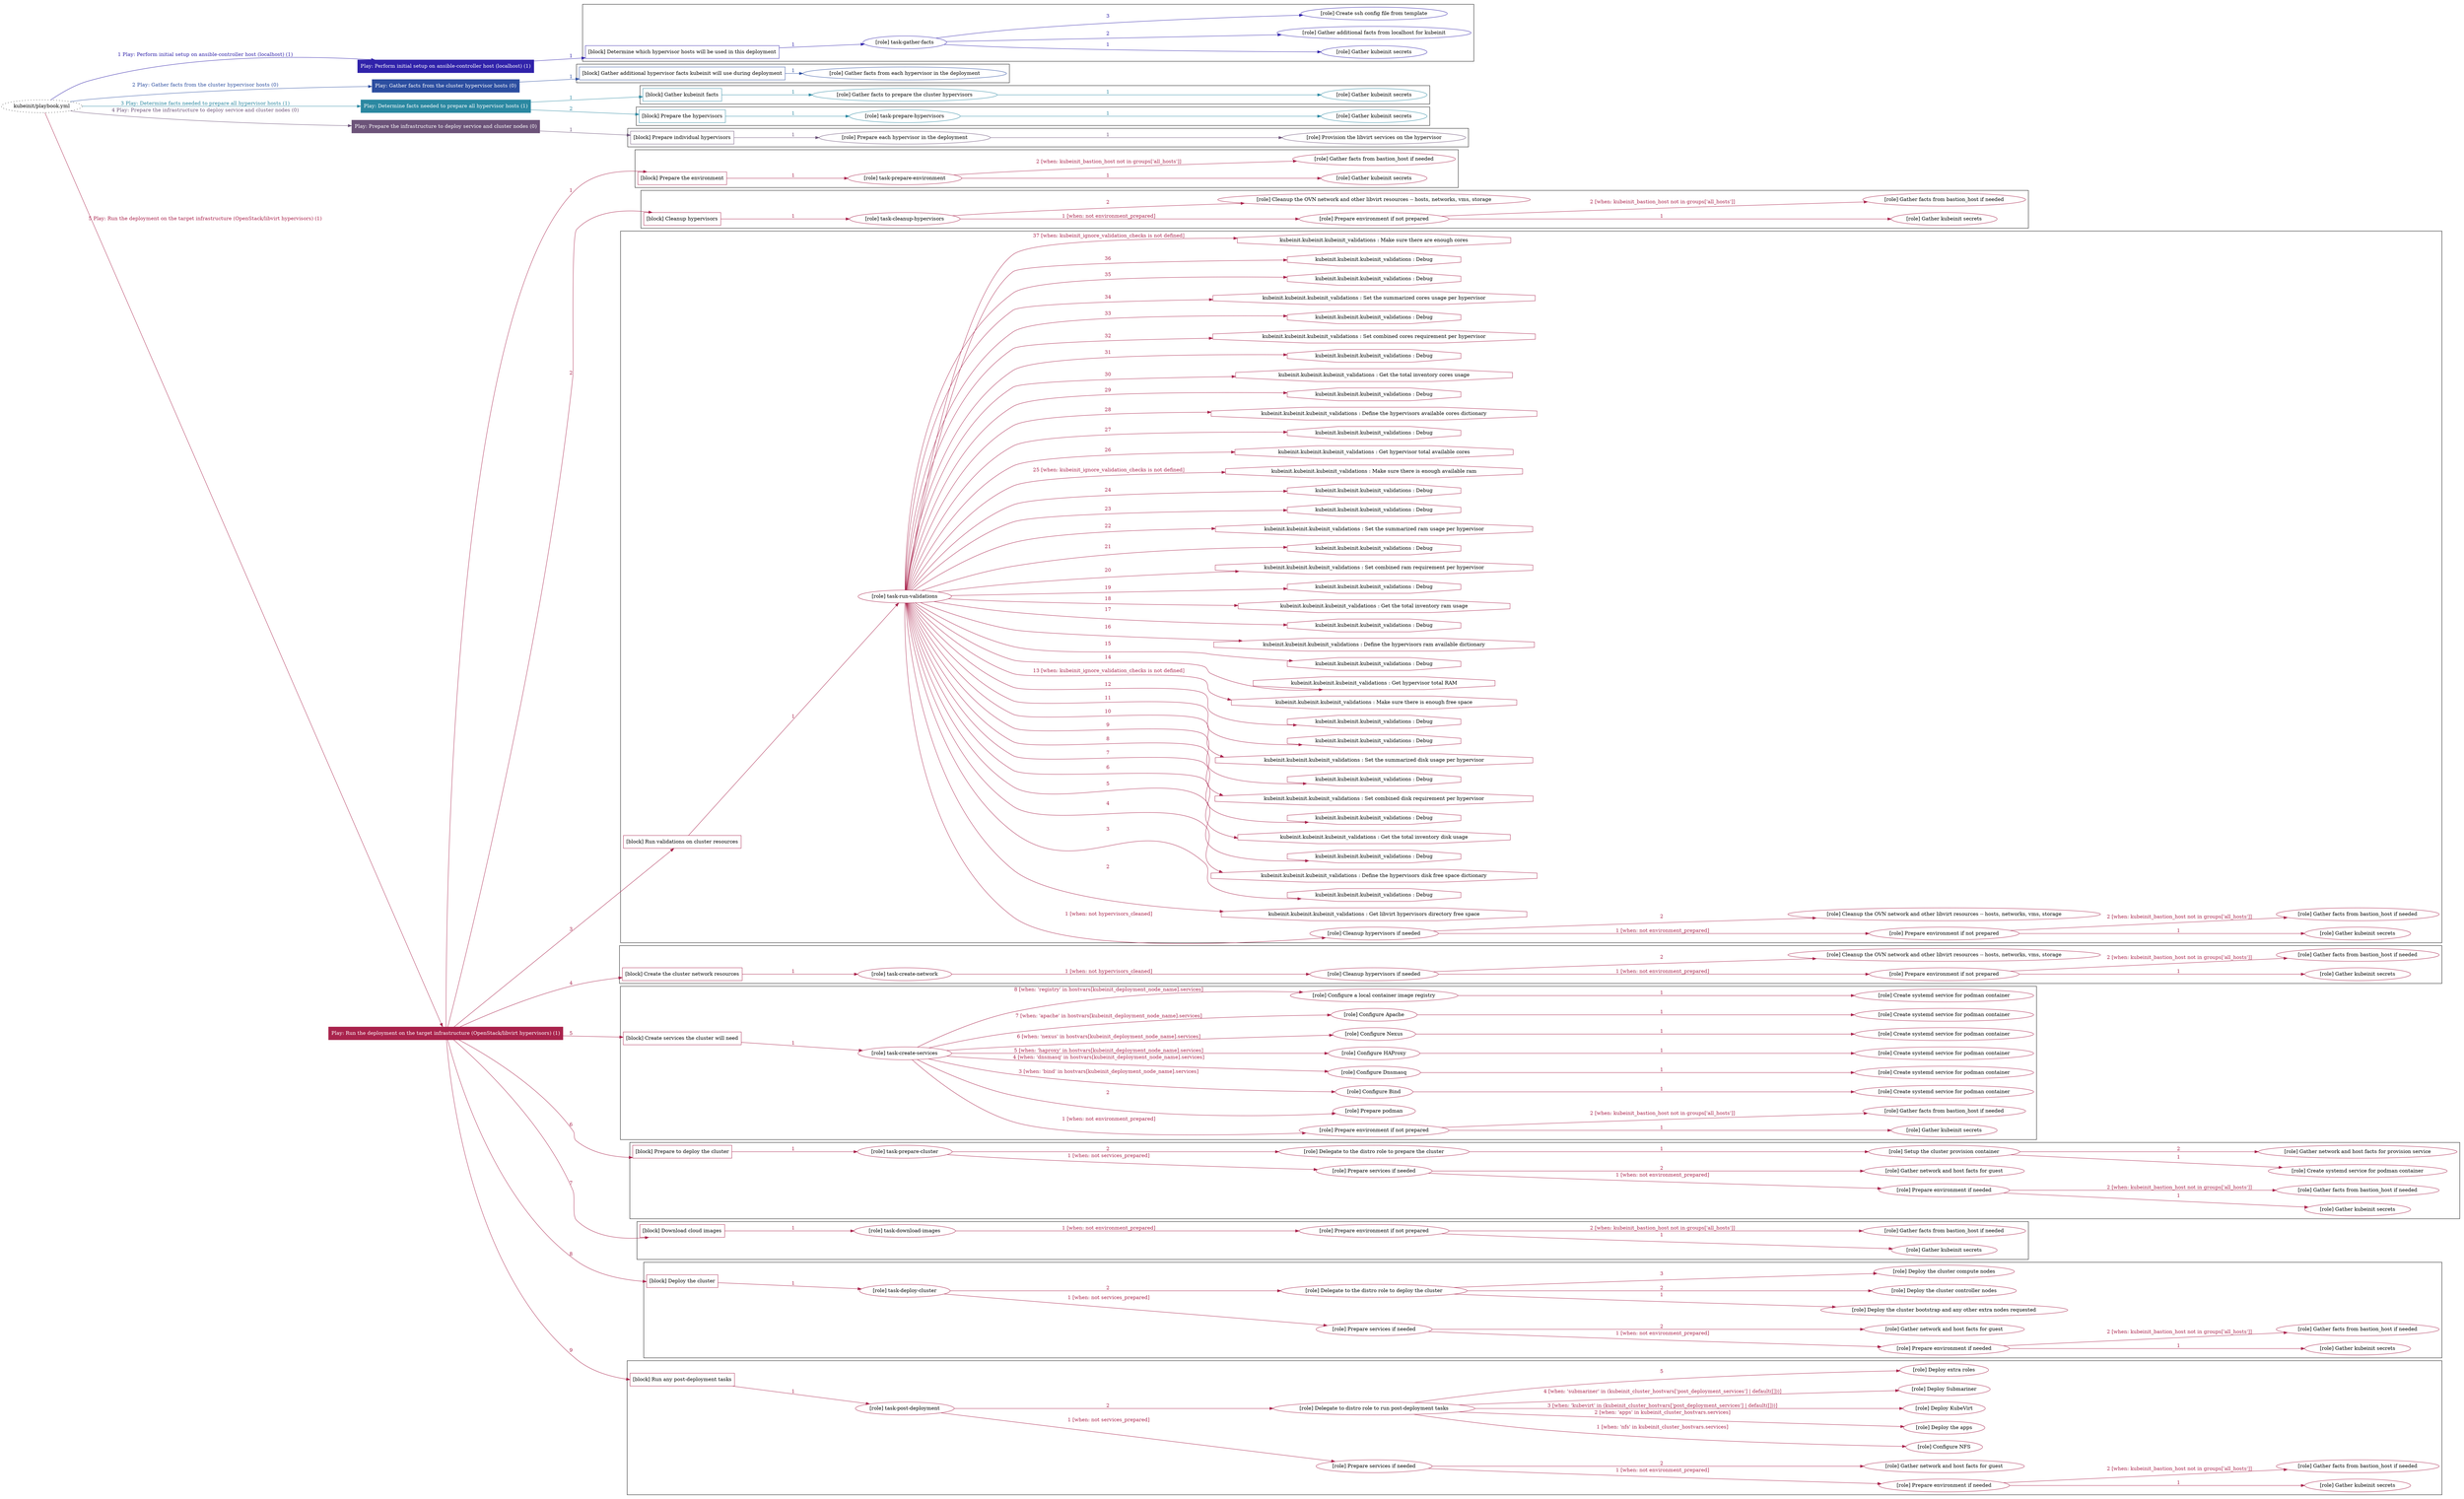 digraph {
	graph [concentrate=true ordering=in rankdir=LR ratio=fill]
	edge [esep=5 sep=10]
	"kubeinit/playbook.yml" [URL="/home/runner/work/kubeinit/kubeinit/kubeinit/playbook.yml" id=playbook_80bf85a1 style=dotted]
	"kubeinit/playbook.yml" -> play_e75d2172 [label="1 Play: Perform initial setup on ansible-controller host (localhost) (1)" color="#3022aa" fontcolor="#3022aa" id=edge_play_e75d2172 labeltooltip="1 Play: Perform initial setup on ansible-controller host (localhost) (1)" tooltip="1 Play: Perform initial setup on ansible-controller host (localhost) (1)"]
	subgraph "Play: Perform initial setup on ansible-controller host (localhost) (1)" {
		play_e75d2172 [label="Play: Perform initial setup on ansible-controller host (localhost) (1)" URL="/home/runner/work/kubeinit/kubeinit/kubeinit/playbook.yml" color="#3022aa" fontcolor="#ffffff" id=play_e75d2172 shape=box style=filled tooltip=localhost]
		play_e75d2172 -> block_c461f6b5 [label=1 color="#3022aa" fontcolor="#3022aa" id=edge_block_c461f6b5 labeltooltip=1 tooltip=1]
		subgraph cluster_block_c461f6b5 {
			block_c461f6b5 [label="[block] Determine which hypervisor hosts will be used in this deployment" URL="/home/runner/work/kubeinit/kubeinit/kubeinit/playbook.yml" color="#3022aa" id=block_c461f6b5 labeltooltip="Determine which hypervisor hosts will be used in this deployment" shape=box tooltip="Determine which hypervisor hosts will be used in this deployment"]
			block_c461f6b5 -> role_fb1bdfef [label="1 " color="#3022aa" fontcolor="#3022aa" id=edge_role_fb1bdfef labeltooltip="1 " tooltip="1 "]
			subgraph "task-gather-facts" {
				role_fb1bdfef [label="[role] task-gather-facts" URL="/home/runner/work/kubeinit/kubeinit/kubeinit/playbook.yml" color="#3022aa" id=role_fb1bdfef tooltip="task-gather-facts"]
				role_fb1bdfef -> role_9518cd07 [label="1 " color="#3022aa" fontcolor="#3022aa" id=edge_role_9518cd07 labeltooltip="1 " tooltip="1 "]
				subgraph "Gather kubeinit secrets" {
					role_9518cd07 [label="[role] Gather kubeinit secrets" URL="/home/runner/.ansible/collections/ansible_collections/kubeinit/kubeinit/roles/kubeinit_prepare/tasks/build_hypervisors_group.yml" color="#3022aa" id=role_9518cd07 tooltip="Gather kubeinit secrets"]
				}
				role_fb1bdfef -> role_59adf4f9 [label="2 " color="#3022aa" fontcolor="#3022aa" id=edge_role_59adf4f9 labeltooltip="2 " tooltip="2 "]
				subgraph "Gather additional facts from localhost for kubeinit" {
					role_59adf4f9 [label="[role] Gather additional facts from localhost for kubeinit" URL="/home/runner/.ansible/collections/ansible_collections/kubeinit/kubeinit/roles/kubeinit_prepare/tasks/build_hypervisors_group.yml" color="#3022aa" id=role_59adf4f9 tooltip="Gather additional facts from localhost for kubeinit"]
				}
				role_fb1bdfef -> role_ab5523bf [label="3 " color="#3022aa" fontcolor="#3022aa" id=edge_role_ab5523bf labeltooltip="3 " tooltip="3 "]
				subgraph "Create ssh config file from template" {
					role_ab5523bf [label="[role] Create ssh config file from template" URL="/home/runner/.ansible/collections/ansible_collections/kubeinit/kubeinit/roles/kubeinit_prepare/tasks/build_hypervisors_group.yml" color="#3022aa" id=role_ab5523bf tooltip="Create ssh config file from template"]
				}
			}
		}
	}
	"kubeinit/playbook.yml" -> play_8fed9f08 [label="2 Play: Gather facts from the cluster hypervisor hosts (0)" color="#2c4ea0" fontcolor="#2c4ea0" id=edge_play_8fed9f08 labeltooltip="2 Play: Gather facts from the cluster hypervisor hosts (0)" tooltip="2 Play: Gather facts from the cluster hypervisor hosts (0)"]
	subgraph "Play: Gather facts from the cluster hypervisor hosts (0)" {
		play_8fed9f08 [label="Play: Gather facts from the cluster hypervisor hosts (0)" URL="/home/runner/work/kubeinit/kubeinit/kubeinit/playbook.yml" color="#2c4ea0" fontcolor="#ffffff" id=play_8fed9f08 shape=box style=filled tooltip="Play: Gather facts from the cluster hypervisor hosts (0)"]
		play_8fed9f08 -> block_ee6d9757 [label=1 color="#2c4ea0" fontcolor="#2c4ea0" id=edge_block_ee6d9757 labeltooltip=1 tooltip=1]
		subgraph cluster_block_ee6d9757 {
			block_ee6d9757 [label="[block] Gather additional hypervisor facts kubeinit will use during deployment" URL="/home/runner/work/kubeinit/kubeinit/kubeinit/playbook.yml" color="#2c4ea0" id=block_ee6d9757 labeltooltip="Gather additional hypervisor facts kubeinit will use during deployment" shape=box tooltip="Gather additional hypervisor facts kubeinit will use during deployment"]
			block_ee6d9757 -> role_19748ad4 [label="1 " color="#2c4ea0" fontcolor="#2c4ea0" id=edge_role_19748ad4 labeltooltip="1 " tooltip="1 "]
			subgraph "Gather facts from each hypervisor in the deployment" {
				role_19748ad4 [label="[role] Gather facts from each hypervisor in the deployment" URL="/home/runner/work/kubeinit/kubeinit/kubeinit/playbook.yml" color="#2c4ea0" id=role_19748ad4 tooltip="Gather facts from each hypervisor in the deployment"]
			}
		}
	}
	"kubeinit/playbook.yml" -> play_655d0597 [label="3 Play: Determine facts needed to prepare all hypervisor hosts (1)" color="#2b88a1" fontcolor="#2b88a1" id=edge_play_655d0597 labeltooltip="3 Play: Determine facts needed to prepare all hypervisor hosts (1)" tooltip="3 Play: Determine facts needed to prepare all hypervisor hosts (1)"]
	subgraph "Play: Determine facts needed to prepare all hypervisor hosts (1)" {
		play_655d0597 [label="Play: Determine facts needed to prepare all hypervisor hosts (1)" URL="/home/runner/work/kubeinit/kubeinit/kubeinit/playbook.yml" color="#2b88a1" fontcolor="#ffffff" id=play_655d0597 shape=box style=filled tooltip=localhost]
		play_655d0597 -> block_77872532 [label=1 color="#2b88a1" fontcolor="#2b88a1" id=edge_block_77872532 labeltooltip=1 tooltip=1]
		subgraph cluster_block_77872532 {
			block_77872532 [label="[block] Gather kubeinit facts" URL="/home/runner/work/kubeinit/kubeinit/kubeinit/playbook.yml" color="#2b88a1" id=block_77872532 labeltooltip="Gather kubeinit facts" shape=box tooltip="Gather kubeinit facts"]
			block_77872532 -> role_4ad66887 [label="1 " color="#2b88a1" fontcolor="#2b88a1" id=edge_role_4ad66887 labeltooltip="1 " tooltip="1 "]
			subgraph "Gather facts to prepare the cluster hypervisors" {
				role_4ad66887 [label="[role] Gather facts to prepare the cluster hypervisors" URL="/home/runner/work/kubeinit/kubeinit/kubeinit/playbook.yml" color="#2b88a1" id=role_4ad66887 tooltip="Gather facts to prepare the cluster hypervisors"]
				role_4ad66887 -> role_acf7bbd7 [label="1 " color="#2b88a1" fontcolor="#2b88a1" id=edge_role_acf7bbd7 labeltooltip="1 " tooltip="1 "]
				subgraph "Gather kubeinit secrets" {
					role_acf7bbd7 [label="[role] Gather kubeinit secrets" URL="/home/runner/.ansible/collections/ansible_collections/kubeinit/kubeinit/roles/kubeinit_prepare/tasks/gather_kubeinit_facts.yml" color="#2b88a1" id=role_acf7bbd7 tooltip="Gather kubeinit secrets"]
				}
			}
		}
		play_655d0597 -> block_9af0ef88 [label=2 color="#2b88a1" fontcolor="#2b88a1" id=edge_block_9af0ef88 labeltooltip=2 tooltip=2]
		subgraph cluster_block_9af0ef88 {
			block_9af0ef88 [label="[block] Prepare the hypervisors" URL="/home/runner/work/kubeinit/kubeinit/kubeinit/playbook.yml" color="#2b88a1" id=block_9af0ef88 labeltooltip="Prepare the hypervisors" shape=box tooltip="Prepare the hypervisors"]
			block_9af0ef88 -> role_37e0d708 [label="1 " color="#2b88a1" fontcolor="#2b88a1" id=edge_role_37e0d708 labeltooltip="1 " tooltip="1 "]
			subgraph "task-prepare-hypervisors" {
				role_37e0d708 [label="[role] task-prepare-hypervisors" URL="/home/runner/work/kubeinit/kubeinit/kubeinit/playbook.yml" color="#2b88a1" id=role_37e0d708 tooltip="task-prepare-hypervisors"]
				role_37e0d708 -> role_c2b99248 [label="1 " color="#2b88a1" fontcolor="#2b88a1" id=edge_role_c2b99248 labeltooltip="1 " tooltip="1 "]
				subgraph "Gather kubeinit secrets" {
					role_c2b99248 [label="[role] Gather kubeinit secrets" URL="/home/runner/.ansible/collections/ansible_collections/kubeinit/kubeinit/roles/kubeinit_prepare/tasks/gather_kubeinit_facts.yml" color="#2b88a1" id=role_c2b99248 tooltip="Gather kubeinit secrets"]
				}
			}
		}
	}
	"kubeinit/playbook.yml" -> play_93c655ac [label="4 Play: Prepare the infrastructure to deploy service and cluster nodes (0)" color="#6c5379" fontcolor="#6c5379" id=edge_play_93c655ac labeltooltip="4 Play: Prepare the infrastructure to deploy service and cluster nodes (0)" tooltip="4 Play: Prepare the infrastructure to deploy service and cluster nodes (0)"]
	subgraph "Play: Prepare the infrastructure to deploy service and cluster nodes (0)" {
		play_93c655ac [label="Play: Prepare the infrastructure to deploy service and cluster nodes (0)" URL="/home/runner/work/kubeinit/kubeinit/kubeinit/playbook.yml" color="#6c5379" fontcolor="#ffffff" id=play_93c655ac shape=box style=filled tooltip="Play: Prepare the infrastructure to deploy service and cluster nodes (0)"]
		play_93c655ac -> block_fe59042c [label=1 color="#6c5379" fontcolor="#6c5379" id=edge_block_fe59042c labeltooltip=1 tooltip=1]
		subgraph cluster_block_fe59042c {
			block_fe59042c [label="[block] Prepare individual hypervisors" URL="/home/runner/work/kubeinit/kubeinit/kubeinit/playbook.yml" color="#6c5379" id=block_fe59042c labeltooltip="Prepare individual hypervisors" shape=box tooltip="Prepare individual hypervisors"]
			block_fe59042c -> role_ecc61ad8 [label="1 " color="#6c5379" fontcolor="#6c5379" id=edge_role_ecc61ad8 labeltooltip="1 " tooltip="1 "]
			subgraph "Prepare each hypervisor in the deployment" {
				role_ecc61ad8 [label="[role] Prepare each hypervisor in the deployment" URL="/home/runner/work/kubeinit/kubeinit/kubeinit/playbook.yml" color="#6c5379" id=role_ecc61ad8 tooltip="Prepare each hypervisor in the deployment"]
				role_ecc61ad8 -> role_fcf88ce8 [label="1 " color="#6c5379" fontcolor="#6c5379" id=edge_role_fcf88ce8 labeltooltip="1 " tooltip="1 "]
				subgraph "Provision the libvirt services on the hypervisor" {
					role_fcf88ce8 [label="[role] Provision the libvirt services on the hypervisor" URL="/home/runner/.ansible/collections/ansible_collections/kubeinit/kubeinit/roles/kubeinit_prepare/tasks/prepare_hypervisor.yml" color="#6c5379" id=role_fcf88ce8 tooltip="Provision the libvirt services on the hypervisor"]
				}
			}
		}
	}
	"kubeinit/playbook.yml" -> play_99f28a43 [label="5 Play: Run the deployment on the target infrastructure (OpenStack/libvirt hypervisors) (1)" color="#a9234c" fontcolor="#a9234c" id=edge_play_99f28a43 labeltooltip="5 Play: Run the deployment on the target infrastructure (OpenStack/libvirt hypervisors) (1)" tooltip="5 Play: Run the deployment on the target infrastructure (OpenStack/libvirt hypervisors) (1)"]
	subgraph "Play: Run the deployment on the target infrastructure (OpenStack/libvirt hypervisors) (1)" {
		play_99f28a43 [label="Play: Run the deployment on the target infrastructure (OpenStack/libvirt hypervisors) (1)" URL="/home/runner/work/kubeinit/kubeinit/kubeinit/playbook.yml" color="#a9234c" fontcolor="#ffffff" id=play_99f28a43 shape=box style=filled tooltip=localhost]
		play_99f28a43 -> block_7a6c274f [label=1 color="#a9234c" fontcolor="#a9234c" id=edge_block_7a6c274f labeltooltip=1 tooltip=1]
		subgraph cluster_block_7a6c274f {
			block_7a6c274f [label="[block] Prepare the environment" URL="/home/runner/work/kubeinit/kubeinit/kubeinit/playbook.yml" color="#a9234c" id=block_7a6c274f labeltooltip="Prepare the environment" shape=box tooltip="Prepare the environment"]
			block_7a6c274f -> role_cda251c5 [label="1 " color="#a9234c" fontcolor="#a9234c" id=edge_role_cda251c5 labeltooltip="1 " tooltip="1 "]
			subgraph "task-prepare-environment" {
				role_cda251c5 [label="[role] task-prepare-environment" URL="/home/runner/work/kubeinit/kubeinit/kubeinit/playbook.yml" color="#a9234c" id=role_cda251c5 tooltip="task-prepare-environment"]
				role_cda251c5 -> role_f951dc6c [label="1 " color="#a9234c" fontcolor="#a9234c" id=edge_role_f951dc6c labeltooltip="1 " tooltip="1 "]
				subgraph "Gather kubeinit secrets" {
					role_f951dc6c [label="[role] Gather kubeinit secrets" URL="/home/runner/.ansible/collections/ansible_collections/kubeinit/kubeinit/roles/kubeinit_prepare/tasks/gather_kubeinit_facts.yml" color="#a9234c" id=role_f951dc6c tooltip="Gather kubeinit secrets"]
				}
				role_cda251c5 -> role_48060499 [label="2 [when: kubeinit_bastion_host not in groups['all_hosts']]" color="#a9234c" fontcolor="#a9234c" id=edge_role_48060499 labeltooltip="2 [when: kubeinit_bastion_host not in groups['all_hosts']]" tooltip="2 [when: kubeinit_bastion_host not in groups['all_hosts']]"]
				subgraph "Gather facts from bastion_host if needed" {
					role_48060499 [label="[role] Gather facts from bastion_host if needed" URL="/home/runner/.ansible/collections/ansible_collections/kubeinit/kubeinit/roles/kubeinit_prepare/tasks/main.yml" color="#a9234c" id=role_48060499 tooltip="Gather facts from bastion_host if needed"]
				}
			}
		}
		play_99f28a43 -> block_c6b864c7 [label=2 color="#a9234c" fontcolor="#a9234c" id=edge_block_c6b864c7 labeltooltip=2 tooltip=2]
		subgraph cluster_block_c6b864c7 {
			block_c6b864c7 [label="[block] Cleanup hypervisors" URL="/home/runner/work/kubeinit/kubeinit/kubeinit/playbook.yml" color="#a9234c" id=block_c6b864c7 labeltooltip="Cleanup hypervisors" shape=box tooltip="Cleanup hypervisors"]
			block_c6b864c7 -> role_644ca227 [label="1 " color="#a9234c" fontcolor="#a9234c" id=edge_role_644ca227 labeltooltip="1 " tooltip="1 "]
			subgraph "task-cleanup-hypervisors" {
				role_644ca227 [label="[role] task-cleanup-hypervisors" URL="/home/runner/work/kubeinit/kubeinit/kubeinit/playbook.yml" color="#a9234c" id=role_644ca227 tooltip="task-cleanup-hypervisors"]
				role_644ca227 -> role_2b0a1daf [label="1 [when: not environment_prepared]" color="#a9234c" fontcolor="#a9234c" id=edge_role_2b0a1daf labeltooltip="1 [when: not environment_prepared]" tooltip="1 [when: not environment_prepared]"]
				subgraph "Prepare environment if not prepared" {
					role_2b0a1daf [label="[role] Prepare environment if not prepared" URL="/home/runner/.ansible/collections/ansible_collections/kubeinit/kubeinit/roles/kubeinit_libvirt/tasks/cleanup_hypervisors.yml" color="#a9234c" id=role_2b0a1daf tooltip="Prepare environment if not prepared"]
					role_2b0a1daf -> role_8a2e8e64 [label="1 " color="#a9234c" fontcolor="#a9234c" id=edge_role_8a2e8e64 labeltooltip="1 " tooltip="1 "]
					subgraph "Gather kubeinit secrets" {
						role_8a2e8e64 [label="[role] Gather kubeinit secrets" URL="/home/runner/.ansible/collections/ansible_collections/kubeinit/kubeinit/roles/kubeinit_prepare/tasks/gather_kubeinit_facts.yml" color="#a9234c" id=role_8a2e8e64 tooltip="Gather kubeinit secrets"]
					}
					role_2b0a1daf -> role_a7b37982 [label="2 [when: kubeinit_bastion_host not in groups['all_hosts']]" color="#a9234c" fontcolor="#a9234c" id=edge_role_a7b37982 labeltooltip="2 [when: kubeinit_bastion_host not in groups['all_hosts']]" tooltip="2 [when: kubeinit_bastion_host not in groups['all_hosts']]"]
					subgraph "Gather facts from bastion_host if needed" {
						role_a7b37982 [label="[role] Gather facts from bastion_host if needed" URL="/home/runner/.ansible/collections/ansible_collections/kubeinit/kubeinit/roles/kubeinit_prepare/tasks/main.yml" color="#a9234c" id=role_a7b37982 tooltip="Gather facts from bastion_host if needed"]
					}
				}
				role_644ca227 -> role_97b39862 [label="2 " color="#a9234c" fontcolor="#a9234c" id=edge_role_97b39862 labeltooltip="2 " tooltip="2 "]
				subgraph "Cleanup the OVN network and other libvirt resources -- hosts, networks, vms, storage" {
					role_97b39862 [label="[role] Cleanup the OVN network and other libvirt resources -- hosts, networks, vms, storage" URL="/home/runner/.ansible/collections/ansible_collections/kubeinit/kubeinit/roles/kubeinit_libvirt/tasks/cleanup_hypervisors.yml" color="#a9234c" id=role_97b39862 tooltip="Cleanup the OVN network and other libvirt resources -- hosts, networks, vms, storage"]
				}
			}
		}
		play_99f28a43 -> block_6a22af8d [label=3 color="#a9234c" fontcolor="#a9234c" id=edge_block_6a22af8d labeltooltip=3 tooltip=3]
		subgraph cluster_block_6a22af8d {
			block_6a22af8d [label="[block] Run validations on cluster resources" URL="/home/runner/work/kubeinit/kubeinit/kubeinit/playbook.yml" color="#a9234c" id=block_6a22af8d labeltooltip="Run validations on cluster resources" shape=box tooltip="Run validations on cluster resources"]
			block_6a22af8d -> role_d862ffed [label="1 " color="#a9234c" fontcolor="#a9234c" id=edge_role_d862ffed labeltooltip="1 " tooltip="1 "]
			subgraph "task-run-validations" {
				role_d862ffed [label="[role] task-run-validations" URL="/home/runner/work/kubeinit/kubeinit/kubeinit/playbook.yml" color="#a9234c" id=role_d862ffed tooltip="task-run-validations"]
				role_d862ffed -> role_41ca7802 [label="1 [when: not hypervisors_cleaned]" color="#a9234c" fontcolor="#a9234c" id=edge_role_41ca7802 labeltooltip="1 [when: not hypervisors_cleaned]" tooltip="1 [when: not hypervisors_cleaned]"]
				subgraph "Cleanup hypervisors if needed" {
					role_41ca7802 [label="[role] Cleanup hypervisors if needed" URL="/home/runner/.ansible/collections/ansible_collections/kubeinit/kubeinit/roles/kubeinit_validations/tasks/main.yml" color="#a9234c" id=role_41ca7802 tooltip="Cleanup hypervisors if needed"]
					role_41ca7802 -> role_d75b09f0 [label="1 [when: not environment_prepared]" color="#a9234c" fontcolor="#a9234c" id=edge_role_d75b09f0 labeltooltip="1 [when: not environment_prepared]" tooltip="1 [when: not environment_prepared]"]
					subgraph "Prepare environment if not prepared" {
						role_d75b09f0 [label="[role] Prepare environment if not prepared" URL="/home/runner/.ansible/collections/ansible_collections/kubeinit/kubeinit/roles/kubeinit_libvirt/tasks/cleanup_hypervisors.yml" color="#a9234c" id=role_d75b09f0 tooltip="Prepare environment if not prepared"]
						role_d75b09f0 -> role_0c3bf439 [label="1 " color="#a9234c" fontcolor="#a9234c" id=edge_role_0c3bf439 labeltooltip="1 " tooltip="1 "]
						subgraph "Gather kubeinit secrets" {
							role_0c3bf439 [label="[role] Gather kubeinit secrets" URL="/home/runner/.ansible/collections/ansible_collections/kubeinit/kubeinit/roles/kubeinit_prepare/tasks/gather_kubeinit_facts.yml" color="#a9234c" id=role_0c3bf439 tooltip="Gather kubeinit secrets"]
						}
						role_d75b09f0 -> role_2925335a [label="2 [when: kubeinit_bastion_host not in groups['all_hosts']]" color="#a9234c" fontcolor="#a9234c" id=edge_role_2925335a labeltooltip="2 [when: kubeinit_bastion_host not in groups['all_hosts']]" tooltip="2 [when: kubeinit_bastion_host not in groups['all_hosts']]"]
						subgraph "Gather facts from bastion_host if needed" {
							role_2925335a [label="[role] Gather facts from bastion_host if needed" URL="/home/runner/.ansible/collections/ansible_collections/kubeinit/kubeinit/roles/kubeinit_prepare/tasks/main.yml" color="#a9234c" id=role_2925335a tooltip="Gather facts from bastion_host if needed"]
						}
					}
					role_41ca7802 -> role_0474b93c [label="2 " color="#a9234c" fontcolor="#a9234c" id=edge_role_0474b93c labeltooltip="2 " tooltip="2 "]
					subgraph "Cleanup the OVN network and other libvirt resources -- hosts, networks, vms, storage" {
						role_0474b93c [label="[role] Cleanup the OVN network and other libvirt resources -- hosts, networks, vms, storage" URL="/home/runner/.ansible/collections/ansible_collections/kubeinit/kubeinit/roles/kubeinit_libvirt/tasks/cleanup_hypervisors.yml" color="#a9234c" id=role_0474b93c tooltip="Cleanup the OVN network and other libvirt resources -- hosts, networks, vms, storage"]
					}
				}
				task_5b2ae9fd [label="kubeinit.kubeinit.kubeinit_validations : Get libvirt hypervisors directory free space" URL="/home/runner/.ansible/collections/ansible_collections/kubeinit/kubeinit/roles/kubeinit_validations/tasks/10_libvirt_free_space.yml" color="#a9234c" id=task_5b2ae9fd shape=octagon tooltip="kubeinit.kubeinit.kubeinit_validations : Get libvirt hypervisors directory free space"]
				role_d862ffed -> task_5b2ae9fd [label="2 " color="#a9234c" fontcolor="#a9234c" id=edge_task_5b2ae9fd labeltooltip="2 " tooltip="2 "]
				task_023fb4bd [label="kubeinit.kubeinit.kubeinit_validations : Debug" URL="/home/runner/.ansible/collections/ansible_collections/kubeinit/kubeinit/roles/kubeinit_validations/tasks/10_libvirt_free_space.yml" color="#a9234c" id=task_023fb4bd shape=octagon tooltip="kubeinit.kubeinit.kubeinit_validations : Debug"]
				role_d862ffed -> task_023fb4bd [label="3 " color="#a9234c" fontcolor="#a9234c" id=edge_task_023fb4bd labeltooltip="3 " tooltip="3 "]
				task_ab17e87d [label="kubeinit.kubeinit.kubeinit_validations : Define the hypervisors disk free space dictionary" URL="/home/runner/.ansible/collections/ansible_collections/kubeinit/kubeinit/roles/kubeinit_validations/tasks/10_libvirt_free_space.yml" color="#a9234c" id=task_ab17e87d shape=octagon tooltip="kubeinit.kubeinit.kubeinit_validations : Define the hypervisors disk free space dictionary"]
				role_d862ffed -> task_ab17e87d [label="4 " color="#a9234c" fontcolor="#a9234c" id=edge_task_ab17e87d labeltooltip="4 " tooltip="4 "]
				task_320b1b83 [label="kubeinit.kubeinit.kubeinit_validations : Debug" URL="/home/runner/.ansible/collections/ansible_collections/kubeinit/kubeinit/roles/kubeinit_validations/tasks/10_libvirt_free_space.yml" color="#a9234c" id=task_320b1b83 shape=octagon tooltip="kubeinit.kubeinit.kubeinit_validations : Debug"]
				role_d862ffed -> task_320b1b83 [label="5 " color="#a9234c" fontcolor="#a9234c" id=edge_task_320b1b83 labeltooltip="5 " tooltip="5 "]
				task_025028ad [label="kubeinit.kubeinit.kubeinit_validations : Get the total inventory disk usage" URL="/home/runner/.ansible/collections/ansible_collections/kubeinit/kubeinit/roles/kubeinit_validations/tasks/10_libvirt_free_space.yml" color="#a9234c" id=task_025028ad shape=octagon tooltip="kubeinit.kubeinit.kubeinit_validations : Get the total inventory disk usage"]
				role_d862ffed -> task_025028ad [label="6 " color="#a9234c" fontcolor="#a9234c" id=edge_task_025028ad labeltooltip="6 " tooltip="6 "]
				task_c20e28ea [label="kubeinit.kubeinit.kubeinit_validations : Debug" URL="/home/runner/.ansible/collections/ansible_collections/kubeinit/kubeinit/roles/kubeinit_validations/tasks/10_libvirt_free_space.yml" color="#a9234c" id=task_c20e28ea shape=octagon tooltip="kubeinit.kubeinit.kubeinit_validations : Debug"]
				role_d862ffed -> task_c20e28ea [label="7 " color="#a9234c" fontcolor="#a9234c" id=edge_task_c20e28ea labeltooltip="7 " tooltip="7 "]
				task_dfffa5f9 [label="kubeinit.kubeinit.kubeinit_validations : Set combined disk requirement per hypervisor" URL="/home/runner/.ansible/collections/ansible_collections/kubeinit/kubeinit/roles/kubeinit_validations/tasks/10_libvirt_free_space.yml" color="#a9234c" id=task_dfffa5f9 shape=octagon tooltip="kubeinit.kubeinit.kubeinit_validations : Set combined disk requirement per hypervisor"]
				role_d862ffed -> task_dfffa5f9 [label="8 " color="#a9234c" fontcolor="#a9234c" id=edge_task_dfffa5f9 labeltooltip="8 " tooltip="8 "]
				task_b7f85c48 [label="kubeinit.kubeinit.kubeinit_validations : Debug" URL="/home/runner/.ansible/collections/ansible_collections/kubeinit/kubeinit/roles/kubeinit_validations/tasks/10_libvirt_free_space.yml" color="#a9234c" id=task_b7f85c48 shape=octagon tooltip="kubeinit.kubeinit.kubeinit_validations : Debug"]
				role_d862ffed -> task_b7f85c48 [label="9 " color="#a9234c" fontcolor="#a9234c" id=edge_task_b7f85c48 labeltooltip="9 " tooltip="9 "]
				task_65a923fa [label="kubeinit.kubeinit.kubeinit_validations : Set the summarized disk usage per hypervisor" URL="/home/runner/.ansible/collections/ansible_collections/kubeinit/kubeinit/roles/kubeinit_validations/tasks/10_libvirt_free_space.yml" color="#a9234c" id=task_65a923fa shape=octagon tooltip="kubeinit.kubeinit.kubeinit_validations : Set the summarized disk usage per hypervisor"]
				role_d862ffed -> task_65a923fa [label="10 " color="#a9234c" fontcolor="#a9234c" id=edge_task_65a923fa labeltooltip="10 " tooltip="10 "]
				task_14d8d2a8 [label="kubeinit.kubeinit.kubeinit_validations : Debug" URL="/home/runner/.ansible/collections/ansible_collections/kubeinit/kubeinit/roles/kubeinit_validations/tasks/10_libvirt_free_space.yml" color="#a9234c" id=task_14d8d2a8 shape=octagon tooltip="kubeinit.kubeinit.kubeinit_validations : Debug"]
				role_d862ffed -> task_14d8d2a8 [label="11 " color="#a9234c" fontcolor="#a9234c" id=edge_task_14d8d2a8 labeltooltip="11 " tooltip="11 "]
				task_bc1836cc [label="kubeinit.kubeinit.kubeinit_validations : Debug" URL="/home/runner/.ansible/collections/ansible_collections/kubeinit/kubeinit/roles/kubeinit_validations/tasks/10_libvirt_free_space.yml" color="#a9234c" id=task_bc1836cc shape=octagon tooltip="kubeinit.kubeinit.kubeinit_validations : Debug"]
				role_d862ffed -> task_bc1836cc [label="12 " color="#a9234c" fontcolor="#a9234c" id=edge_task_bc1836cc labeltooltip="12 " tooltip="12 "]
				task_10bb92d6 [label="kubeinit.kubeinit.kubeinit_validations : Make sure there is enough free space" URL="/home/runner/.ansible/collections/ansible_collections/kubeinit/kubeinit/roles/kubeinit_validations/tasks/10_libvirt_free_space.yml" color="#a9234c" id=task_10bb92d6 shape=octagon tooltip="kubeinit.kubeinit.kubeinit_validations : Make sure there is enough free space"]
				role_d862ffed -> task_10bb92d6 [label="13 [when: kubeinit_ignore_validation_checks is not defined]" color="#a9234c" fontcolor="#a9234c" id=edge_task_10bb92d6 labeltooltip="13 [when: kubeinit_ignore_validation_checks is not defined]" tooltip="13 [when: kubeinit_ignore_validation_checks is not defined]"]
				task_0aca0761 [label="kubeinit.kubeinit.kubeinit_validations : Get hypervisor total RAM" URL="/home/runner/.ansible/collections/ansible_collections/kubeinit/kubeinit/roles/kubeinit_validations/tasks/20_libvirt_available_ram.yml" color="#a9234c" id=task_0aca0761 shape=octagon tooltip="kubeinit.kubeinit.kubeinit_validations : Get hypervisor total RAM"]
				role_d862ffed -> task_0aca0761 [label="14 " color="#a9234c" fontcolor="#a9234c" id=edge_task_0aca0761 labeltooltip="14 " tooltip="14 "]
				task_02280a8c [label="kubeinit.kubeinit.kubeinit_validations : Debug" URL="/home/runner/.ansible/collections/ansible_collections/kubeinit/kubeinit/roles/kubeinit_validations/tasks/20_libvirt_available_ram.yml" color="#a9234c" id=task_02280a8c shape=octagon tooltip="kubeinit.kubeinit.kubeinit_validations : Debug"]
				role_d862ffed -> task_02280a8c [label="15 " color="#a9234c" fontcolor="#a9234c" id=edge_task_02280a8c labeltooltip="15 " tooltip="15 "]
				task_d5267788 [label="kubeinit.kubeinit.kubeinit_validations : Define the hypervisors ram available dictionary" URL="/home/runner/.ansible/collections/ansible_collections/kubeinit/kubeinit/roles/kubeinit_validations/tasks/20_libvirt_available_ram.yml" color="#a9234c" id=task_d5267788 shape=octagon tooltip="kubeinit.kubeinit.kubeinit_validations : Define the hypervisors ram available dictionary"]
				role_d862ffed -> task_d5267788 [label="16 " color="#a9234c" fontcolor="#a9234c" id=edge_task_d5267788 labeltooltip="16 " tooltip="16 "]
				task_05b3b619 [label="kubeinit.kubeinit.kubeinit_validations : Debug" URL="/home/runner/.ansible/collections/ansible_collections/kubeinit/kubeinit/roles/kubeinit_validations/tasks/20_libvirt_available_ram.yml" color="#a9234c" id=task_05b3b619 shape=octagon tooltip="kubeinit.kubeinit.kubeinit_validations : Debug"]
				role_d862ffed -> task_05b3b619 [label="17 " color="#a9234c" fontcolor="#a9234c" id=edge_task_05b3b619 labeltooltip="17 " tooltip="17 "]
				task_13b99b76 [label="kubeinit.kubeinit.kubeinit_validations : Get the total inventory ram usage" URL="/home/runner/.ansible/collections/ansible_collections/kubeinit/kubeinit/roles/kubeinit_validations/tasks/20_libvirt_available_ram.yml" color="#a9234c" id=task_13b99b76 shape=octagon tooltip="kubeinit.kubeinit.kubeinit_validations : Get the total inventory ram usage"]
				role_d862ffed -> task_13b99b76 [label="18 " color="#a9234c" fontcolor="#a9234c" id=edge_task_13b99b76 labeltooltip="18 " tooltip="18 "]
				task_e3b83431 [label="kubeinit.kubeinit.kubeinit_validations : Debug" URL="/home/runner/.ansible/collections/ansible_collections/kubeinit/kubeinit/roles/kubeinit_validations/tasks/20_libvirt_available_ram.yml" color="#a9234c" id=task_e3b83431 shape=octagon tooltip="kubeinit.kubeinit.kubeinit_validations : Debug"]
				role_d862ffed -> task_e3b83431 [label="19 " color="#a9234c" fontcolor="#a9234c" id=edge_task_e3b83431 labeltooltip="19 " tooltip="19 "]
				task_29954415 [label="kubeinit.kubeinit.kubeinit_validations : Set combined ram requirement per hypervisor" URL="/home/runner/.ansible/collections/ansible_collections/kubeinit/kubeinit/roles/kubeinit_validations/tasks/20_libvirt_available_ram.yml" color="#a9234c" id=task_29954415 shape=octagon tooltip="kubeinit.kubeinit.kubeinit_validations : Set combined ram requirement per hypervisor"]
				role_d862ffed -> task_29954415 [label="20 " color="#a9234c" fontcolor="#a9234c" id=edge_task_29954415 labeltooltip="20 " tooltip="20 "]
				task_e70c8a02 [label="kubeinit.kubeinit.kubeinit_validations : Debug" URL="/home/runner/.ansible/collections/ansible_collections/kubeinit/kubeinit/roles/kubeinit_validations/tasks/20_libvirt_available_ram.yml" color="#a9234c" id=task_e70c8a02 shape=octagon tooltip="kubeinit.kubeinit.kubeinit_validations : Debug"]
				role_d862ffed -> task_e70c8a02 [label="21 " color="#a9234c" fontcolor="#a9234c" id=edge_task_e70c8a02 labeltooltip="21 " tooltip="21 "]
				task_ef11e19b [label="kubeinit.kubeinit.kubeinit_validations : Set the summarized ram usage per hypervisor" URL="/home/runner/.ansible/collections/ansible_collections/kubeinit/kubeinit/roles/kubeinit_validations/tasks/20_libvirt_available_ram.yml" color="#a9234c" id=task_ef11e19b shape=octagon tooltip="kubeinit.kubeinit.kubeinit_validations : Set the summarized ram usage per hypervisor"]
				role_d862ffed -> task_ef11e19b [label="22 " color="#a9234c" fontcolor="#a9234c" id=edge_task_ef11e19b labeltooltip="22 " tooltip="22 "]
				task_61e1d583 [label="kubeinit.kubeinit.kubeinit_validations : Debug" URL="/home/runner/.ansible/collections/ansible_collections/kubeinit/kubeinit/roles/kubeinit_validations/tasks/20_libvirt_available_ram.yml" color="#a9234c" id=task_61e1d583 shape=octagon tooltip="kubeinit.kubeinit.kubeinit_validations : Debug"]
				role_d862ffed -> task_61e1d583 [label="23 " color="#a9234c" fontcolor="#a9234c" id=edge_task_61e1d583 labeltooltip="23 " tooltip="23 "]
				task_ffec21f0 [label="kubeinit.kubeinit.kubeinit_validations : Debug" URL="/home/runner/.ansible/collections/ansible_collections/kubeinit/kubeinit/roles/kubeinit_validations/tasks/20_libvirt_available_ram.yml" color="#a9234c" id=task_ffec21f0 shape=octagon tooltip="kubeinit.kubeinit.kubeinit_validations : Debug"]
				role_d862ffed -> task_ffec21f0 [label="24 " color="#a9234c" fontcolor="#a9234c" id=edge_task_ffec21f0 labeltooltip="24 " tooltip="24 "]
				task_e52d27a5 [label="kubeinit.kubeinit.kubeinit_validations : Make sure there is enough available ram" URL="/home/runner/.ansible/collections/ansible_collections/kubeinit/kubeinit/roles/kubeinit_validations/tasks/20_libvirt_available_ram.yml" color="#a9234c" id=task_e52d27a5 shape=octagon tooltip="kubeinit.kubeinit.kubeinit_validations : Make sure there is enough available ram"]
				role_d862ffed -> task_e52d27a5 [label="25 [when: kubeinit_ignore_validation_checks is not defined]" color="#a9234c" fontcolor="#a9234c" id=edge_task_e52d27a5 labeltooltip="25 [when: kubeinit_ignore_validation_checks is not defined]" tooltip="25 [when: kubeinit_ignore_validation_checks is not defined]"]
				task_ea52d30b [label="kubeinit.kubeinit.kubeinit_validations : Get hypervisor total available cores" URL="/home/runner/.ansible/collections/ansible_collections/kubeinit/kubeinit/roles/kubeinit_validations/tasks/30_libvirt_check_cpu_cores.yml" color="#a9234c" id=task_ea52d30b shape=octagon tooltip="kubeinit.kubeinit.kubeinit_validations : Get hypervisor total available cores"]
				role_d862ffed -> task_ea52d30b [label="26 " color="#a9234c" fontcolor="#a9234c" id=edge_task_ea52d30b labeltooltip="26 " tooltip="26 "]
				task_ec97ae26 [label="kubeinit.kubeinit.kubeinit_validations : Debug" URL="/home/runner/.ansible/collections/ansible_collections/kubeinit/kubeinit/roles/kubeinit_validations/tasks/30_libvirt_check_cpu_cores.yml" color="#a9234c" id=task_ec97ae26 shape=octagon tooltip="kubeinit.kubeinit.kubeinit_validations : Debug"]
				role_d862ffed -> task_ec97ae26 [label="27 " color="#a9234c" fontcolor="#a9234c" id=edge_task_ec97ae26 labeltooltip="27 " tooltip="27 "]
				task_73fad19a [label="kubeinit.kubeinit.kubeinit_validations : Define the hypervisors available cores dictionary" URL="/home/runner/.ansible/collections/ansible_collections/kubeinit/kubeinit/roles/kubeinit_validations/tasks/30_libvirt_check_cpu_cores.yml" color="#a9234c" id=task_73fad19a shape=octagon tooltip="kubeinit.kubeinit.kubeinit_validations : Define the hypervisors available cores dictionary"]
				role_d862ffed -> task_73fad19a [label="28 " color="#a9234c" fontcolor="#a9234c" id=edge_task_73fad19a labeltooltip="28 " tooltip="28 "]
				task_dbb8a539 [label="kubeinit.kubeinit.kubeinit_validations : Debug" URL="/home/runner/.ansible/collections/ansible_collections/kubeinit/kubeinit/roles/kubeinit_validations/tasks/30_libvirt_check_cpu_cores.yml" color="#a9234c" id=task_dbb8a539 shape=octagon tooltip="kubeinit.kubeinit.kubeinit_validations : Debug"]
				role_d862ffed -> task_dbb8a539 [label="29 " color="#a9234c" fontcolor="#a9234c" id=edge_task_dbb8a539 labeltooltip="29 " tooltip="29 "]
				task_09b0133c [label="kubeinit.kubeinit.kubeinit_validations : Get the total inventory cores usage" URL="/home/runner/.ansible/collections/ansible_collections/kubeinit/kubeinit/roles/kubeinit_validations/tasks/30_libvirt_check_cpu_cores.yml" color="#a9234c" id=task_09b0133c shape=octagon tooltip="kubeinit.kubeinit.kubeinit_validations : Get the total inventory cores usage"]
				role_d862ffed -> task_09b0133c [label="30 " color="#a9234c" fontcolor="#a9234c" id=edge_task_09b0133c labeltooltip="30 " tooltip="30 "]
				task_7bed4b5c [label="kubeinit.kubeinit.kubeinit_validations : Debug" URL="/home/runner/.ansible/collections/ansible_collections/kubeinit/kubeinit/roles/kubeinit_validations/tasks/30_libvirt_check_cpu_cores.yml" color="#a9234c" id=task_7bed4b5c shape=octagon tooltip="kubeinit.kubeinit.kubeinit_validations : Debug"]
				role_d862ffed -> task_7bed4b5c [label="31 " color="#a9234c" fontcolor="#a9234c" id=edge_task_7bed4b5c labeltooltip="31 " tooltip="31 "]
				task_569b9f98 [label="kubeinit.kubeinit.kubeinit_validations : Set combined cores requirement per hypervisor" URL="/home/runner/.ansible/collections/ansible_collections/kubeinit/kubeinit/roles/kubeinit_validations/tasks/30_libvirt_check_cpu_cores.yml" color="#a9234c" id=task_569b9f98 shape=octagon tooltip="kubeinit.kubeinit.kubeinit_validations : Set combined cores requirement per hypervisor"]
				role_d862ffed -> task_569b9f98 [label="32 " color="#a9234c" fontcolor="#a9234c" id=edge_task_569b9f98 labeltooltip="32 " tooltip="32 "]
				task_e3b808a9 [label="kubeinit.kubeinit.kubeinit_validations : Debug" URL="/home/runner/.ansible/collections/ansible_collections/kubeinit/kubeinit/roles/kubeinit_validations/tasks/30_libvirt_check_cpu_cores.yml" color="#a9234c" id=task_e3b808a9 shape=octagon tooltip="kubeinit.kubeinit.kubeinit_validations : Debug"]
				role_d862ffed -> task_e3b808a9 [label="33 " color="#a9234c" fontcolor="#a9234c" id=edge_task_e3b808a9 labeltooltip="33 " tooltip="33 "]
				task_4e0d2145 [label="kubeinit.kubeinit.kubeinit_validations : Set the summarized cores usage per hypervisor" URL="/home/runner/.ansible/collections/ansible_collections/kubeinit/kubeinit/roles/kubeinit_validations/tasks/30_libvirt_check_cpu_cores.yml" color="#a9234c" id=task_4e0d2145 shape=octagon tooltip="kubeinit.kubeinit.kubeinit_validations : Set the summarized cores usage per hypervisor"]
				role_d862ffed -> task_4e0d2145 [label="34 " color="#a9234c" fontcolor="#a9234c" id=edge_task_4e0d2145 labeltooltip="34 " tooltip="34 "]
				task_eebda663 [label="kubeinit.kubeinit.kubeinit_validations : Debug" URL="/home/runner/.ansible/collections/ansible_collections/kubeinit/kubeinit/roles/kubeinit_validations/tasks/30_libvirt_check_cpu_cores.yml" color="#a9234c" id=task_eebda663 shape=octagon tooltip="kubeinit.kubeinit.kubeinit_validations : Debug"]
				role_d862ffed -> task_eebda663 [label="35 " color="#a9234c" fontcolor="#a9234c" id=edge_task_eebda663 labeltooltip="35 " tooltip="35 "]
				task_244cea63 [label="kubeinit.kubeinit.kubeinit_validations : Debug" URL="/home/runner/.ansible/collections/ansible_collections/kubeinit/kubeinit/roles/kubeinit_validations/tasks/30_libvirt_check_cpu_cores.yml" color="#a9234c" id=task_244cea63 shape=octagon tooltip="kubeinit.kubeinit.kubeinit_validations : Debug"]
				role_d862ffed -> task_244cea63 [label="36 " color="#a9234c" fontcolor="#a9234c" id=edge_task_244cea63 labeltooltip="36 " tooltip="36 "]
				task_838c909e [label="kubeinit.kubeinit.kubeinit_validations : Make sure there are enough cores" URL="/home/runner/.ansible/collections/ansible_collections/kubeinit/kubeinit/roles/kubeinit_validations/tasks/30_libvirt_check_cpu_cores.yml" color="#a9234c" id=task_838c909e shape=octagon tooltip="kubeinit.kubeinit.kubeinit_validations : Make sure there are enough cores"]
				role_d862ffed -> task_838c909e [label="37 [when: kubeinit_ignore_validation_checks is not defined]" color="#a9234c" fontcolor="#a9234c" id=edge_task_838c909e labeltooltip="37 [when: kubeinit_ignore_validation_checks is not defined]" tooltip="37 [when: kubeinit_ignore_validation_checks is not defined]"]
			}
		}
		play_99f28a43 -> block_e9440f4c [label=4 color="#a9234c" fontcolor="#a9234c" id=edge_block_e9440f4c labeltooltip=4 tooltip=4]
		subgraph cluster_block_e9440f4c {
			block_e9440f4c [label="[block] Create the cluster network resources" URL="/home/runner/work/kubeinit/kubeinit/kubeinit/playbook.yml" color="#a9234c" id=block_e9440f4c labeltooltip="Create the cluster network resources" shape=box tooltip="Create the cluster network resources"]
			block_e9440f4c -> role_11942c59 [label="1 " color="#a9234c" fontcolor="#a9234c" id=edge_role_11942c59 labeltooltip="1 " tooltip="1 "]
			subgraph "task-create-network" {
				role_11942c59 [label="[role] task-create-network" URL="/home/runner/work/kubeinit/kubeinit/kubeinit/playbook.yml" color="#a9234c" id=role_11942c59 tooltip="task-create-network"]
				role_11942c59 -> role_ae03d72c [label="1 [when: not hypervisors_cleaned]" color="#a9234c" fontcolor="#a9234c" id=edge_role_ae03d72c labeltooltip="1 [when: not hypervisors_cleaned]" tooltip="1 [when: not hypervisors_cleaned]"]
				subgraph "Cleanup hypervisors if needed" {
					role_ae03d72c [label="[role] Cleanup hypervisors if needed" URL="/home/runner/.ansible/collections/ansible_collections/kubeinit/kubeinit/roles/kubeinit_libvirt/tasks/create_network.yml" color="#a9234c" id=role_ae03d72c tooltip="Cleanup hypervisors if needed"]
					role_ae03d72c -> role_7d2cf481 [label="1 [when: not environment_prepared]" color="#a9234c" fontcolor="#a9234c" id=edge_role_7d2cf481 labeltooltip="1 [when: not environment_prepared]" tooltip="1 [when: not environment_prepared]"]
					subgraph "Prepare environment if not prepared" {
						role_7d2cf481 [label="[role] Prepare environment if not prepared" URL="/home/runner/.ansible/collections/ansible_collections/kubeinit/kubeinit/roles/kubeinit_libvirt/tasks/cleanup_hypervisors.yml" color="#a9234c" id=role_7d2cf481 tooltip="Prepare environment if not prepared"]
						role_7d2cf481 -> role_643df97e [label="1 " color="#a9234c" fontcolor="#a9234c" id=edge_role_643df97e labeltooltip="1 " tooltip="1 "]
						subgraph "Gather kubeinit secrets" {
							role_643df97e [label="[role] Gather kubeinit secrets" URL="/home/runner/.ansible/collections/ansible_collections/kubeinit/kubeinit/roles/kubeinit_prepare/tasks/gather_kubeinit_facts.yml" color="#a9234c" id=role_643df97e tooltip="Gather kubeinit secrets"]
						}
						role_7d2cf481 -> role_dce9d6f9 [label="2 [when: kubeinit_bastion_host not in groups['all_hosts']]" color="#a9234c" fontcolor="#a9234c" id=edge_role_dce9d6f9 labeltooltip="2 [when: kubeinit_bastion_host not in groups['all_hosts']]" tooltip="2 [when: kubeinit_bastion_host not in groups['all_hosts']]"]
						subgraph "Gather facts from bastion_host if needed" {
							role_dce9d6f9 [label="[role] Gather facts from bastion_host if needed" URL="/home/runner/.ansible/collections/ansible_collections/kubeinit/kubeinit/roles/kubeinit_prepare/tasks/main.yml" color="#a9234c" id=role_dce9d6f9 tooltip="Gather facts from bastion_host if needed"]
						}
					}
					role_ae03d72c -> role_af07e2d9 [label="2 " color="#a9234c" fontcolor="#a9234c" id=edge_role_af07e2d9 labeltooltip="2 " tooltip="2 "]
					subgraph "Cleanup the OVN network and other libvirt resources -- hosts, networks, vms, storage" {
						role_af07e2d9 [label="[role] Cleanup the OVN network and other libvirt resources -- hosts, networks, vms, storage" URL="/home/runner/.ansible/collections/ansible_collections/kubeinit/kubeinit/roles/kubeinit_libvirt/tasks/cleanup_hypervisors.yml" color="#a9234c" id=role_af07e2d9 tooltip="Cleanup the OVN network and other libvirt resources -- hosts, networks, vms, storage"]
					}
				}
			}
		}
		play_99f28a43 -> block_b897b8af [label=5 color="#a9234c" fontcolor="#a9234c" id=edge_block_b897b8af labeltooltip=5 tooltip=5]
		subgraph cluster_block_b897b8af {
			block_b897b8af [label="[block] Create services the cluster will need" URL="/home/runner/work/kubeinit/kubeinit/kubeinit/playbook.yml" color="#a9234c" id=block_b897b8af labeltooltip="Create services the cluster will need" shape=box tooltip="Create services the cluster will need"]
			block_b897b8af -> role_a4433572 [label="1 " color="#a9234c" fontcolor="#a9234c" id=edge_role_a4433572 labeltooltip="1 " tooltip="1 "]
			subgraph "task-create-services" {
				role_a4433572 [label="[role] task-create-services" URL="/home/runner/work/kubeinit/kubeinit/kubeinit/playbook.yml" color="#a9234c" id=role_a4433572 tooltip="task-create-services"]
				role_a4433572 -> role_2da4bb4b [label="1 [when: not environment_prepared]" color="#a9234c" fontcolor="#a9234c" id=edge_role_2da4bb4b labeltooltip="1 [when: not environment_prepared]" tooltip="1 [when: not environment_prepared]"]
				subgraph "Prepare environment if not prepared" {
					role_2da4bb4b [label="[role] Prepare environment if not prepared" URL="/home/runner/.ansible/collections/ansible_collections/kubeinit/kubeinit/roles/kubeinit_services/tasks/main.yml" color="#a9234c" id=role_2da4bb4b tooltip="Prepare environment if not prepared"]
					role_2da4bb4b -> role_7c663d14 [label="1 " color="#a9234c" fontcolor="#a9234c" id=edge_role_7c663d14 labeltooltip="1 " tooltip="1 "]
					subgraph "Gather kubeinit secrets" {
						role_7c663d14 [label="[role] Gather kubeinit secrets" URL="/home/runner/.ansible/collections/ansible_collections/kubeinit/kubeinit/roles/kubeinit_prepare/tasks/gather_kubeinit_facts.yml" color="#a9234c" id=role_7c663d14 tooltip="Gather kubeinit secrets"]
					}
					role_2da4bb4b -> role_18d5202b [label="2 [when: kubeinit_bastion_host not in groups['all_hosts']]" color="#a9234c" fontcolor="#a9234c" id=edge_role_18d5202b labeltooltip="2 [when: kubeinit_bastion_host not in groups['all_hosts']]" tooltip="2 [when: kubeinit_bastion_host not in groups['all_hosts']]"]
					subgraph "Gather facts from bastion_host if needed" {
						role_18d5202b [label="[role] Gather facts from bastion_host if needed" URL="/home/runner/.ansible/collections/ansible_collections/kubeinit/kubeinit/roles/kubeinit_prepare/tasks/main.yml" color="#a9234c" id=role_18d5202b tooltip="Gather facts from bastion_host if needed"]
					}
				}
				role_a4433572 -> role_a0de6a88 [label="2 " color="#a9234c" fontcolor="#a9234c" id=edge_role_a0de6a88 labeltooltip="2 " tooltip="2 "]
				subgraph "Prepare podman" {
					role_a0de6a88 [label="[role] Prepare podman" URL="/home/runner/.ansible/collections/ansible_collections/kubeinit/kubeinit/roles/kubeinit_services/tasks/00_create_service_pod.yml" color="#a9234c" id=role_a0de6a88 tooltip="Prepare podman"]
				}
				role_a4433572 -> role_d3813be6 [label="3 [when: 'bind' in hostvars[kubeinit_deployment_node_name].services]" color="#a9234c" fontcolor="#a9234c" id=edge_role_d3813be6 labeltooltip="3 [when: 'bind' in hostvars[kubeinit_deployment_node_name].services]" tooltip="3 [when: 'bind' in hostvars[kubeinit_deployment_node_name].services]"]
				subgraph "Configure Bind" {
					role_d3813be6 [label="[role] Configure Bind" URL="/home/runner/.ansible/collections/ansible_collections/kubeinit/kubeinit/roles/kubeinit_services/tasks/start_services_containers.yml" color="#a9234c" id=role_d3813be6 tooltip="Configure Bind"]
					role_d3813be6 -> role_cfda12b6 [label="1 " color="#a9234c" fontcolor="#a9234c" id=edge_role_cfda12b6 labeltooltip="1 " tooltip="1 "]
					subgraph "Create systemd service for podman container" {
						role_cfda12b6 [label="[role] Create systemd service for podman container" URL="/home/runner/.ansible/collections/ansible_collections/kubeinit/kubeinit/roles/kubeinit_bind/tasks/main.yml" color="#a9234c" id=role_cfda12b6 tooltip="Create systemd service for podman container"]
					}
				}
				role_a4433572 -> role_19342a2c [label="4 [when: 'dnsmasq' in hostvars[kubeinit_deployment_node_name].services]" color="#a9234c" fontcolor="#a9234c" id=edge_role_19342a2c labeltooltip="4 [when: 'dnsmasq' in hostvars[kubeinit_deployment_node_name].services]" tooltip="4 [when: 'dnsmasq' in hostvars[kubeinit_deployment_node_name].services]"]
				subgraph "Configure Dnsmasq" {
					role_19342a2c [label="[role] Configure Dnsmasq" URL="/home/runner/.ansible/collections/ansible_collections/kubeinit/kubeinit/roles/kubeinit_services/tasks/start_services_containers.yml" color="#a9234c" id=role_19342a2c tooltip="Configure Dnsmasq"]
					role_19342a2c -> role_864e884a [label="1 " color="#a9234c" fontcolor="#a9234c" id=edge_role_864e884a labeltooltip="1 " tooltip="1 "]
					subgraph "Create systemd service for podman container" {
						role_864e884a [label="[role] Create systemd service for podman container" URL="/home/runner/.ansible/collections/ansible_collections/kubeinit/kubeinit/roles/kubeinit_dnsmasq/tasks/main.yml" color="#a9234c" id=role_864e884a tooltip="Create systemd service for podman container"]
					}
				}
				role_a4433572 -> role_044d919a [label="5 [when: 'haproxy' in hostvars[kubeinit_deployment_node_name].services]" color="#a9234c" fontcolor="#a9234c" id=edge_role_044d919a labeltooltip="5 [when: 'haproxy' in hostvars[kubeinit_deployment_node_name].services]" tooltip="5 [when: 'haproxy' in hostvars[kubeinit_deployment_node_name].services]"]
				subgraph "Configure HAProxy" {
					role_044d919a [label="[role] Configure HAProxy" URL="/home/runner/.ansible/collections/ansible_collections/kubeinit/kubeinit/roles/kubeinit_services/tasks/start_services_containers.yml" color="#a9234c" id=role_044d919a tooltip="Configure HAProxy"]
					role_044d919a -> role_d048a1f7 [label="1 " color="#a9234c" fontcolor="#a9234c" id=edge_role_d048a1f7 labeltooltip="1 " tooltip="1 "]
					subgraph "Create systemd service for podman container" {
						role_d048a1f7 [label="[role] Create systemd service for podman container" URL="/home/runner/.ansible/collections/ansible_collections/kubeinit/kubeinit/roles/kubeinit_haproxy/tasks/main.yml" color="#a9234c" id=role_d048a1f7 tooltip="Create systemd service for podman container"]
					}
				}
				role_a4433572 -> role_7ff44beb [label="6 [when: 'nexus' in hostvars[kubeinit_deployment_node_name].services]" color="#a9234c" fontcolor="#a9234c" id=edge_role_7ff44beb labeltooltip="6 [when: 'nexus' in hostvars[kubeinit_deployment_node_name].services]" tooltip="6 [when: 'nexus' in hostvars[kubeinit_deployment_node_name].services]"]
				subgraph "Configure Nexus" {
					role_7ff44beb [label="[role] Configure Nexus" URL="/home/runner/.ansible/collections/ansible_collections/kubeinit/kubeinit/roles/kubeinit_services/tasks/start_services_containers.yml" color="#a9234c" id=role_7ff44beb tooltip="Configure Nexus"]
					role_7ff44beb -> role_c221f7e6 [label="1 " color="#a9234c" fontcolor="#a9234c" id=edge_role_c221f7e6 labeltooltip="1 " tooltip="1 "]
					subgraph "Create systemd service for podman container" {
						role_c221f7e6 [label="[role] Create systemd service for podman container" URL="/home/runner/.ansible/collections/ansible_collections/kubeinit/kubeinit/roles/kubeinit_nexus/tasks/main.yml" color="#a9234c" id=role_c221f7e6 tooltip="Create systemd service for podman container"]
					}
				}
				role_a4433572 -> role_58555dce [label="7 [when: 'apache' in hostvars[kubeinit_deployment_node_name].services]" color="#a9234c" fontcolor="#a9234c" id=edge_role_58555dce labeltooltip="7 [when: 'apache' in hostvars[kubeinit_deployment_node_name].services]" tooltip="7 [when: 'apache' in hostvars[kubeinit_deployment_node_name].services]"]
				subgraph "Configure Apache" {
					role_58555dce [label="[role] Configure Apache" URL="/home/runner/.ansible/collections/ansible_collections/kubeinit/kubeinit/roles/kubeinit_services/tasks/start_services_containers.yml" color="#a9234c" id=role_58555dce tooltip="Configure Apache"]
					role_58555dce -> role_e34b6840 [label="1 " color="#a9234c" fontcolor="#a9234c" id=edge_role_e34b6840 labeltooltip="1 " tooltip="1 "]
					subgraph "Create systemd service for podman container" {
						role_e34b6840 [label="[role] Create systemd service for podman container" URL="/home/runner/.ansible/collections/ansible_collections/kubeinit/kubeinit/roles/kubeinit_apache/tasks/main.yml" color="#a9234c" id=role_e34b6840 tooltip="Create systemd service for podman container"]
					}
				}
				role_a4433572 -> role_288161de [label="8 [when: 'registry' in hostvars[kubeinit_deployment_node_name].services]" color="#a9234c" fontcolor="#a9234c" id=edge_role_288161de labeltooltip="8 [when: 'registry' in hostvars[kubeinit_deployment_node_name].services]" tooltip="8 [when: 'registry' in hostvars[kubeinit_deployment_node_name].services]"]
				subgraph "Configure a local container image registry" {
					role_288161de [label="[role] Configure a local container image registry" URL="/home/runner/.ansible/collections/ansible_collections/kubeinit/kubeinit/roles/kubeinit_services/tasks/start_services_containers.yml" color="#a9234c" id=role_288161de tooltip="Configure a local container image registry"]
					role_288161de -> role_dcf9d738 [label="1 " color="#a9234c" fontcolor="#a9234c" id=edge_role_dcf9d738 labeltooltip="1 " tooltip="1 "]
					subgraph "Create systemd service for podman container" {
						role_dcf9d738 [label="[role] Create systemd service for podman container" URL="/home/runner/.ansible/collections/ansible_collections/kubeinit/kubeinit/roles/kubeinit_registry/tasks/main.yml" color="#a9234c" id=role_dcf9d738 tooltip="Create systemd service for podman container"]
					}
				}
			}
		}
		play_99f28a43 -> block_ebb132e6 [label=6 color="#a9234c" fontcolor="#a9234c" id=edge_block_ebb132e6 labeltooltip=6 tooltip=6]
		subgraph cluster_block_ebb132e6 {
			block_ebb132e6 [label="[block] Prepare to deploy the cluster" URL="/home/runner/work/kubeinit/kubeinit/kubeinit/playbook.yml" color="#a9234c" id=block_ebb132e6 labeltooltip="Prepare to deploy the cluster" shape=box tooltip="Prepare to deploy the cluster"]
			block_ebb132e6 -> role_ae1f01e6 [label="1 " color="#a9234c" fontcolor="#a9234c" id=edge_role_ae1f01e6 labeltooltip="1 " tooltip="1 "]
			subgraph "task-prepare-cluster" {
				role_ae1f01e6 [label="[role] task-prepare-cluster" URL="/home/runner/work/kubeinit/kubeinit/kubeinit/playbook.yml" color="#a9234c" id=role_ae1f01e6 tooltip="task-prepare-cluster"]
				role_ae1f01e6 -> role_ce72b742 [label="1 [when: not services_prepared]" color="#a9234c" fontcolor="#a9234c" id=edge_role_ce72b742 labeltooltip="1 [when: not services_prepared]" tooltip="1 [when: not services_prepared]"]
				subgraph "Prepare services if needed" {
					role_ce72b742 [label="[role] Prepare services if needed" URL="/home/runner/.ansible/collections/ansible_collections/kubeinit/kubeinit/roles/kubeinit_prepare/tasks/prepare_cluster.yml" color="#a9234c" id=role_ce72b742 tooltip="Prepare services if needed"]
					role_ce72b742 -> role_a9f475da [label="1 [when: not environment_prepared]" color="#a9234c" fontcolor="#a9234c" id=edge_role_a9f475da labeltooltip="1 [when: not environment_prepared]" tooltip="1 [when: not environment_prepared]"]
					subgraph "Prepare environment if needed" {
						role_a9f475da [label="[role] Prepare environment if needed" URL="/home/runner/.ansible/collections/ansible_collections/kubeinit/kubeinit/roles/kubeinit_services/tasks/prepare_services.yml" color="#a9234c" id=role_a9f475da tooltip="Prepare environment if needed"]
						role_a9f475da -> role_f13243b0 [label="1 " color="#a9234c" fontcolor="#a9234c" id=edge_role_f13243b0 labeltooltip="1 " tooltip="1 "]
						subgraph "Gather kubeinit secrets" {
							role_f13243b0 [label="[role] Gather kubeinit secrets" URL="/home/runner/.ansible/collections/ansible_collections/kubeinit/kubeinit/roles/kubeinit_prepare/tasks/gather_kubeinit_facts.yml" color="#a9234c" id=role_f13243b0 tooltip="Gather kubeinit secrets"]
						}
						role_a9f475da -> role_56b26f8c [label="2 [when: kubeinit_bastion_host not in groups['all_hosts']]" color="#a9234c" fontcolor="#a9234c" id=edge_role_56b26f8c labeltooltip="2 [when: kubeinit_bastion_host not in groups['all_hosts']]" tooltip="2 [when: kubeinit_bastion_host not in groups['all_hosts']]"]
						subgraph "Gather facts from bastion_host if needed" {
							role_56b26f8c [label="[role] Gather facts from bastion_host if needed" URL="/home/runner/.ansible/collections/ansible_collections/kubeinit/kubeinit/roles/kubeinit_prepare/tasks/main.yml" color="#a9234c" id=role_56b26f8c tooltip="Gather facts from bastion_host if needed"]
						}
					}
					role_ce72b742 -> role_6ad21632 [label="2 " color="#a9234c" fontcolor="#a9234c" id=edge_role_6ad21632 labeltooltip="2 " tooltip="2 "]
					subgraph "Gather network and host facts for guest" {
						role_6ad21632 [label="[role] Gather network and host facts for guest" URL="/home/runner/.ansible/collections/ansible_collections/kubeinit/kubeinit/roles/kubeinit_services/tasks/prepare_services.yml" color="#a9234c" id=role_6ad21632 tooltip="Gather network and host facts for guest"]
					}
				}
				role_ae1f01e6 -> role_1ce40063 [label="2 " color="#a9234c" fontcolor="#a9234c" id=edge_role_1ce40063 labeltooltip="2 " tooltip="2 "]
				subgraph "Delegate to the distro role to prepare the cluster" {
					role_1ce40063 [label="[role] Delegate to the distro role to prepare the cluster" URL="/home/runner/.ansible/collections/ansible_collections/kubeinit/kubeinit/roles/kubeinit_prepare/tasks/prepare_cluster.yml" color="#a9234c" id=role_1ce40063 tooltip="Delegate to the distro role to prepare the cluster"]
					role_1ce40063 -> role_11a86b93 [label="1 " color="#a9234c" fontcolor="#a9234c" id=edge_role_11a86b93 labeltooltip="1 " tooltip="1 "]
					subgraph "Setup the cluster provision container" {
						role_11a86b93 [label="[role] Setup the cluster provision container" URL="/home/runner/.ansible/collections/ansible_collections/kubeinit/kubeinit/roles/kubeinit_openshift/tasks/prepare_cluster.yml" color="#a9234c" id=role_11a86b93 tooltip="Setup the cluster provision container"]
						role_11a86b93 -> role_0522ca25 [label="1 " color="#a9234c" fontcolor="#a9234c" id=edge_role_0522ca25 labeltooltip="1 " tooltip="1 "]
						subgraph "Create systemd service for podman container" {
							role_0522ca25 [label="[role] Create systemd service for podman container" URL="/home/runner/.ansible/collections/ansible_collections/kubeinit/kubeinit/roles/kubeinit_services/tasks/create_provision_container.yml" color="#a9234c" id=role_0522ca25 tooltip="Create systemd service for podman container"]
						}
						role_11a86b93 -> role_b697251f [label="2 " color="#a9234c" fontcolor="#a9234c" id=edge_role_b697251f labeltooltip="2 " tooltip="2 "]
						subgraph "Gather network and host facts for provision service" {
							role_b697251f [label="[role] Gather network and host facts for provision service" URL="/home/runner/.ansible/collections/ansible_collections/kubeinit/kubeinit/roles/kubeinit_services/tasks/create_provision_container.yml" color="#a9234c" id=role_b697251f tooltip="Gather network and host facts for provision service"]
						}
					}
				}
			}
		}
		play_99f28a43 -> block_933c0692 [label=7 color="#a9234c" fontcolor="#a9234c" id=edge_block_933c0692 labeltooltip=7 tooltip=7]
		subgraph cluster_block_933c0692 {
			block_933c0692 [label="[block] Download cloud images" URL="/home/runner/work/kubeinit/kubeinit/kubeinit/playbook.yml" color="#a9234c" id=block_933c0692 labeltooltip="Download cloud images" shape=box tooltip="Download cloud images"]
			block_933c0692 -> role_9115ced0 [label="1 " color="#a9234c" fontcolor="#a9234c" id=edge_role_9115ced0 labeltooltip="1 " tooltip="1 "]
			subgraph "task-download-images" {
				role_9115ced0 [label="[role] task-download-images" URL="/home/runner/work/kubeinit/kubeinit/kubeinit/playbook.yml" color="#a9234c" id=role_9115ced0 tooltip="task-download-images"]
				role_9115ced0 -> role_d9ccc90b [label="1 [when: not environment_prepared]" color="#a9234c" fontcolor="#a9234c" id=edge_role_d9ccc90b labeltooltip="1 [when: not environment_prepared]" tooltip="1 [when: not environment_prepared]"]
				subgraph "Prepare environment if not prepared" {
					role_d9ccc90b [label="[role] Prepare environment if not prepared" URL="/home/runner/.ansible/collections/ansible_collections/kubeinit/kubeinit/roles/kubeinit_libvirt/tasks/download_cloud_images.yml" color="#a9234c" id=role_d9ccc90b tooltip="Prepare environment if not prepared"]
					role_d9ccc90b -> role_280849f4 [label="1 " color="#a9234c" fontcolor="#a9234c" id=edge_role_280849f4 labeltooltip="1 " tooltip="1 "]
					subgraph "Gather kubeinit secrets" {
						role_280849f4 [label="[role] Gather kubeinit secrets" URL="/home/runner/.ansible/collections/ansible_collections/kubeinit/kubeinit/roles/kubeinit_prepare/tasks/gather_kubeinit_facts.yml" color="#a9234c" id=role_280849f4 tooltip="Gather kubeinit secrets"]
					}
					role_d9ccc90b -> role_0397de3b [label="2 [when: kubeinit_bastion_host not in groups['all_hosts']]" color="#a9234c" fontcolor="#a9234c" id=edge_role_0397de3b labeltooltip="2 [when: kubeinit_bastion_host not in groups['all_hosts']]" tooltip="2 [when: kubeinit_bastion_host not in groups['all_hosts']]"]
					subgraph "Gather facts from bastion_host if needed" {
						role_0397de3b [label="[role] Gather facts from bastion_host if needed" URL="/home/runner/.ansible/collections/ansible_collections/kubeinit/kubeinit/roles/kubeinit_prepare/tasks/main.yml" color="#a9234c" id=role_0397de3b tooltip="Gather facts from bastion_host if needed"]
					}
				}
			}
		}
		play_99f28a43 -> block_8958b37c [label=8 color="#a9234c" fontcolor="#a9234c" id=edge_block_8958b37c labeltooltip=8 tooltip=8]
		subgraph cluster_block_8958b37c {
			block_8958b37c [label="[block] Deploy the cluster" URL="/home/runner/work/kubeinit/kubeinit/kubeinit/playbook.yml" color="#a9234c" id=block_8958b37c labeltooltip="Deploy the cluster" shape=box tooltip="Deploy the cluster"]
			block_8958b37c -> role_e6acb40f [label="1 " color="#a9234c" fontcolor="#a9234c" id=edge_role_e6acb40f labeltooltip="1 " tooltip="1 "]
			subgraph "task-deploy-cluster" {
				role_e6acb40f [label="[role] task-deploy-cluster" URL="/home/runner/work/kubeinit/kubeinit/kubeinit/playbook.yml" color="#a9234c" id=role_e6acb40f tooltip="task-deploy-cluster"]
				role_e6acb40f -> role_d09866f0 [label="1 [when: not services_prepared]" color="#a9234c" fontcolor="#a9234c" id=edge_role_d09866f0 labeltooltip="1 [when: not services_prepared]" tooltip="1 [when: not services_prepared]"]
				subgraph "Prepare services if needed" {
					role_d09866f0 [label="[role] Prepare services if needed" URL="/home/runner/.ansible/collections/ansible_collections/kubeinit/kubeinit/roles/kubeinit_prepare/tasks/deploy_cluster.yml" color="#a9234c" id=role_d09866f0 tooltip="Prepare services if needed"]
					role_d09866f0 -> role_4a11318a [label="1 [when: not environment_prepared]" color="#a9234c" fontcolor="#a9234c" id=edge_role_4a11318a labeltooltip="1 [when: not environment_prepared]" tooltip="1 [when: not environment_prepared]"]
					subgraph "Prepare environment if needed" {
						role_4a11318a [label="[role] Prepare environment if needed" URL="/home/runner/.ansible/collections/ansible_collections/kubeinit/kubeinit/roles/kubeinit_services/tasks/prepare_services.yml" color="#a9234c" id=role_4a11318a tooltip="Prepare environment if needed"]
						role_4a11318a -> role_ecfe6939 [label="1 " color="#a9234c" fontcolor="#a9234c" id=edge_role_ecfe6939 labeltooltip="1 " tooltip="1 "]
						subgraph "Gather kubeinit secrets" {
							role_ecfe6939 [label="[role] Gather kubeinit secrets" URL="/home/runner/.ansible/collections/ansible_collections/kubeinit/kubeinit/roles/kubeinit_prepare/tasks/gather_kubeinit_facts.yml" color="#a9234c" id=role_ecfe6939 tooltip="Gather kubeinit secrets"]
						}
						role_4a11318a -> role_60e9caf6 [label="2 [when: kubeinit_bastion_host not in groups['all_hosts']]" color="#a9234c" fontcolor="#a9234c" id=edge_role_60e9caf6 labeltooltip="2 [when: kubeinit_bastion_host not in groups['all_hosts']]" tooltip="2 [when: kubeinit_bastion_host not in groups['all_hosts']]"]
						subgraph "Gather facts from bastion_host if needed" {
							role_60e9caf6 [label="[role] Gather facts from bastion_host if needed" URL="/home/runner/.ansible/collections/ansible_collections/kubeinit/kubeinit/roles/kubeinit_prepare/tasks/main.yml" color="#a9234c" id=role_60e9caf6 tooltip="Gather facts from bastion_host if needed"]
						}
					}
					role_d09866f0 -> role_d59a0918 [label="2 " color="#a9234c" fontcolor="#a9234c" id=edge_role_d59a0918 labeltooltip="2 " tooltip="2 "]
					subgraph "Gather network and host facts for guest" {
						role_d59a0918 [label="[role] Gather network and host facts for guest" URL="/home/runner/.ansible/collections/ansible_collections/kubeinit/kubeinit/roles/kubeinit_services/tasks/prepare_services.yml" color="#a9234c" id=role_d59a0918 tooltip="Gather network and host facts for guest"]
					}
				}
				role_e6acb40f -> role_9a600012 [label="2 " color="#a9234c" fontcolor="#a9234c" id=edge_role_9a600012 labeltooltip="2 " tooltip="2 "]
				subgraph "Delegate to the distro role to deploy the cluster" {
					role_9a600012 [label="[role] Delegate to the distro role to deploy the cluster" URL="/home/runner/.ansible/collections/ansible_collections/kubeinit/kubeinit/roles/kubeinit_prepare/tasks/deploy_cluster.yml" color="#a9234c" id=role_9a600012 tooltip="Delegate to the distro role to deploy the cluster"]
					role_9a600012 -> role_06fe7369 [label="1 " color="#a9234c" fontcolor="#a9234c" id=edge_role_06fe7369 labeltooltip="1 " tooltip="1 "]
					subgraph "Deploy the cluster bootstrap and any other extra nodes requested" {
						role_06fe7369 [label="[role] Deploy the cluster bootstrap and any other extra nodes requested" URL="/home/runner/.ansible/collections/ansible_collections/kubeinit/kubeinit/roles/kubeinit_openshift/tasks/main.yml" color="#a9234c" id=role_06fe7369 tooltip="Deploy the cluster bootstrap and any other extra nodes requested"]
					}
					role_9a600012 -> role_ba1471ba [label="2 " color="#a9234c" fontcolor="#a9234c" id=edge_role_ba1471ba labeltooltip="2 " tooltip="2 "]
					subgraph "Deploy the cluster controller nodes" {
						role_ba1471ba [label="[role] Deploy the cluster controller nodes" URL="/home/runner/.ansible/collections/ansible_collections/kubeinit/kubeinit/roles/kubeinit_openshift/tasks/main.yml" color="#a9234c" id=role_ba1471ba tooltip="Deploy the cluster controller nodes"]
					}
					role_9a600012 -> role_030fc181 [label="3 " color="#a9234c" fontcolor="#a9234c" id=edge_role_030fc181 labeltooltip="3 " tooltip="3 "]
					subgraph "Deploy the cluster compute nodes" {
						role_030fc181 [label="[role] Deploy the cluster compute nodes" URL="/home/runner/.ansible/collections/ansible_collections/kubeinit/kubeinit/roles/kubeinit_openshift/tasks/main.yml" color="#a9234c" id=role_030fc181 tooltip="Deploy the cluster compute nodes"]
					}
				}
			}
		}
		play_99f28a43 -> block_76cddb49 [label=9 color="#a9234c" fontcolor="#a9234c" id=edge_block_76cddb49 labeltooltip=9 tooltip=9]
		subgraph cluster_block_76cddb49 {
			block_76cddb49 [label="[block] Run any post-deployment tasks" URL="/home/runner/work/kubeinit/kubeinit/kubeinit/playbook.yml" color="#a9234c" id=block_76cddb49 labeltooltip="Run any post-deployment tasks" shape=box tooltip="Run any post-deployment tasks"]
			block_76cddb49 -> role_746fa650 [label="1 " color="#a9234c" fontcolor="#a9234c" id=edge_role_746fa650 labeltooltip="1 " tooltip="1 "]
			subgraph "task-post-deployment" {
				role_746fa650 [label="[role] task-post-deployment" URL="/home/runner/work/kubeinit/kubeinit/kubeinit/playbook.yml" color="#a9234c" id=role_746fa650 tooltip="task-post-deployment"]
				role_746fa650 -> role_71294044 [label="1 [when: not services_prepared]" color="#a9234c" fontcolor="#a9234c" id=edge_role_71294044 labeltooltip="1 [when: not services_prepared]" tooltip="1 [when: not services_prepared]"]
				subgraph "Prepare services if needed" {
					role_71294044 [label="[role] Prepare services if needed" URL="/home/runner/.ansible/collections/ansible_collections/kubeinit/kubeinit/roles/kubeinit_prepare/tasks/post_deployment.yml" color="#a9234c" id=role_71294044 tooltip="Prepare services if needed"]
					role_71294044 -> role_eb7f3ea3 [label="1 [when: not environment_prepared]" color="#a9234c" fontcolor="#a9234c" id=edge_role_eb7f3ea3 labeltooltip="1 [when: not environment_prepared]" tooltip="1 [when: not environment_prepared]"]
					subgraph "Prepare environment if needed" {
						role_eb7f3ea3 [label="[role] Prepare environment if needed" URL="/home/runner/.ansible/collections/ansible_collections/kubeinit/kubeinit/roles/kubeinit_services/tasks/prepare_services.yml" color="#a9234c" id=role_eb7f3ea3 tooltip="Prepare environment if needed"]
						role_eb7f3ea3 -> role_81f0e206 [label="1 " color="#a9234c" fontcolor="#a9234c" id=edge_role_81f0e206 labeltooltip="1 " tooltip="1 "]
						subgraph "Gather kubeinit secrets" {
							role_81f0e206 [label="[role] Gather kubeinit secrets" URL="/home/runner/.ansible/collections/ansible_collections/kubeinit/kubeinit/roles/kubeinit_prepare/tasks/gather_kubeinit_facts.yml" color="#a9234c" id=role_81f0e206 tooltip="Gather kubeinit secrets"]
						}
						role_eb7f3ea3 -> role_ca531563 [label="2 [when: kubeinit_bastion_host not in groups['all_hosts']]" color="#a9234c" fontcolor="#a9234c" id=edge_role_ca531563 labeltooltip="2 [when: kubeinit_bastion_host not in groups['all_hosts']]" tooltip="2 [when: kubeinit_bastion_host not in groups['all_hosts']]"]
						subgraph "Gather facts from bastion_host if needed" {
							role_ca531563 [label="[role] Gather facts from bastion_host if needed" URL="/home/runner/.ansible/collections/ansible_collections/kubeinit/kubeinit/roles/kubeinit_prepare/tasks/main.yml" color="#a9234c" id=role_ca531563 tooltip="Gather facts from bastion_host if needed"]
						}
					}
					role_71294044 -> role_2a11b7a4 [label="2 " color="#a9234c" fontcolor="#a9234c" id=edge_role_2a11b7a4 labeltooltip="2 " tooltip="2 "]
					subgraph "Gather network and host facts for guest" {
						role_2a11b7a4 [label="[role] Gather network and host facts for guest" URL="/home/runner/.ansible/collections/ansible_collections/kubeinit/kubeinit/roles/kubeinit_services/tasks/prepare_services.yml" color="#a9234c" id=role_2a11b7a4 tooltip="Gather network and host facts for guest"]
					}
				}
				role_746fa650 -> role_5af6fd30 [label="2 " color="#a9234c" fontcolor="#a9234c" id=edge_role_5af6fd30 labeltooltip="2 " tooltip="2 "]
				subgraph "Delegate to distro role to run post-deployment tasks" {
					role_5af6fd30 [label="[role] Delegate to distro role to run post-deployment tasks" URL="/home/runner/.ansible/collections/ansible_collections/kubeinit/kubeinit/roles/kubeinit_prepare/tasks/post_deployment.yml" color="#a9234c" id=role_5af6fd30 tooltip="Delegate to distro role to run post-deployment tasks"]
					role_5af6fd30 -> role_e970781d [label="1 [when: 'nfs' in kubeinit_cluster_hostvars.services]" color="#a9234c" fontcolor="#a9234c" id=edge_role_e970781d labeltooltip="1 [when: 'nfs' in kubeinit_cluster_hostvars.services]" tooltip="1 [when: 'nfs' in kubeinit_cluster_hostvars.services]"]
					subgraph "Configure NFS" {
						role_e970781d [label="[role] Configure NFS" URL="/home/runner/.ansible/collections/ansible_collections/kubeinit/kubeinit/roles/kubeinit_openshift/tasks/post_deployment_tasks.yml" color="#a9234c" id=role_e970781d tooltip="Configure NFS"]
					}
					role_5af6fd30 -> role_409d2bb1 [label="2 [when: 'apps' in kubeinit_cluster_hostvars.services]" color="#a9234c" fontcolor="#a9234c" id=edge_role_409d2bb1 labeltooltip="2 [when: 'apps' in kubeinit_cluster_hostvars.services]" tooltip="2 [when: 'apps' in kubeinit_cluster_hostvars.services]"]
					subgraph "Deploy the apps" {
						role_409d2bb1 [label="[role] Deploy the apps" URL="/home/runner/.ansible/collections/ansible_collections/kubeinit/kubeinit/roles/kubeinit_openshift/tasks/post_deployment_tasks.yml" color="#a9234c" id=role_409d2bb1 tooltip="Deploy the apps"]
					}
					role_5af6fd30 -> role_fde96432 [label="3 [when: 'kubevirt' in (kubeinit_cluster_hostvars['post_deployment_services'] | default([]))]" color="#a9234c" fontcolor="#a9234c" id=edge_role_fde96432 labeltooltip="3 [when: 'kubevirt' in (kubeinit_cluster_hostvars['post_deployment_services'] | default([]))]" tooltip="3 [when: 'kubevirt' in (kubeinit_cluster_hostvars['post_deployment_services'] | default([]))]"]
					subgraph "Deploy KubeVirt" {
						role_fde96432 [label="[role] Deploy KubeVirt" URL="/home/runner/.ansible/collections/ansible_collections/kubeinit/kubeinit/roles/kubeinit_openshift/tasks/post_deployment_tasks.yml" color="#a9234c" id=role_fde96432 tooltip="Deploy KubeVirt"]
					}
					role_5af6fd30 -> role_e816e326 [label="4 [when: 'submariner' in (kubeinit_cluster_hostvars['post_deployment_services'] | default([]))]" color="#a9234c" fontcolor="#a9234c" id=edge_role_e816e326 labeltooltip="4 [when: 'submariner' in (kubeinit_cluster_hostvars['post_deployment_services'] | default([]))]" tooltip="4 [when: 'submariner' in (kubeinit_cluster_hostvars['post_deployment_services'] | default([]))]"]
					subgraph "Deploy Submariner" {
						role_e816e326 [label="[role] Deploy Submariner" URL="/home/runner/.ansible/collections/ansible_collections/kubeinit/kubeinit/roles/kubeinit_openshift/tasks/post_deployment_tasks.yml" color="#a9234c" id=role_e816e326 tooltip="Deploy Submariner"]
					}
					role_5af6fd30 -> role_dfa2915f [label="5 " color="#a9234c" fontcolor="#a9234c" id=edge_role_dfa2915f labeltooltip="5 " tooltip="5 "]
					subgraph "Deploy extra roles" {
						role_dfa2915f [label="[role] Deploy extra roles" URL="/home/runner/.ansible/collections/ansible_collections/kubeinit/kubeinit/roles/kubeinit_openshift/tasks/post_deployment_tasks.yml" color="#a9234c" id=role_dfa2915f tooltip="Deploy extra roles"]
					}
				}
			}
		}
	}
}
